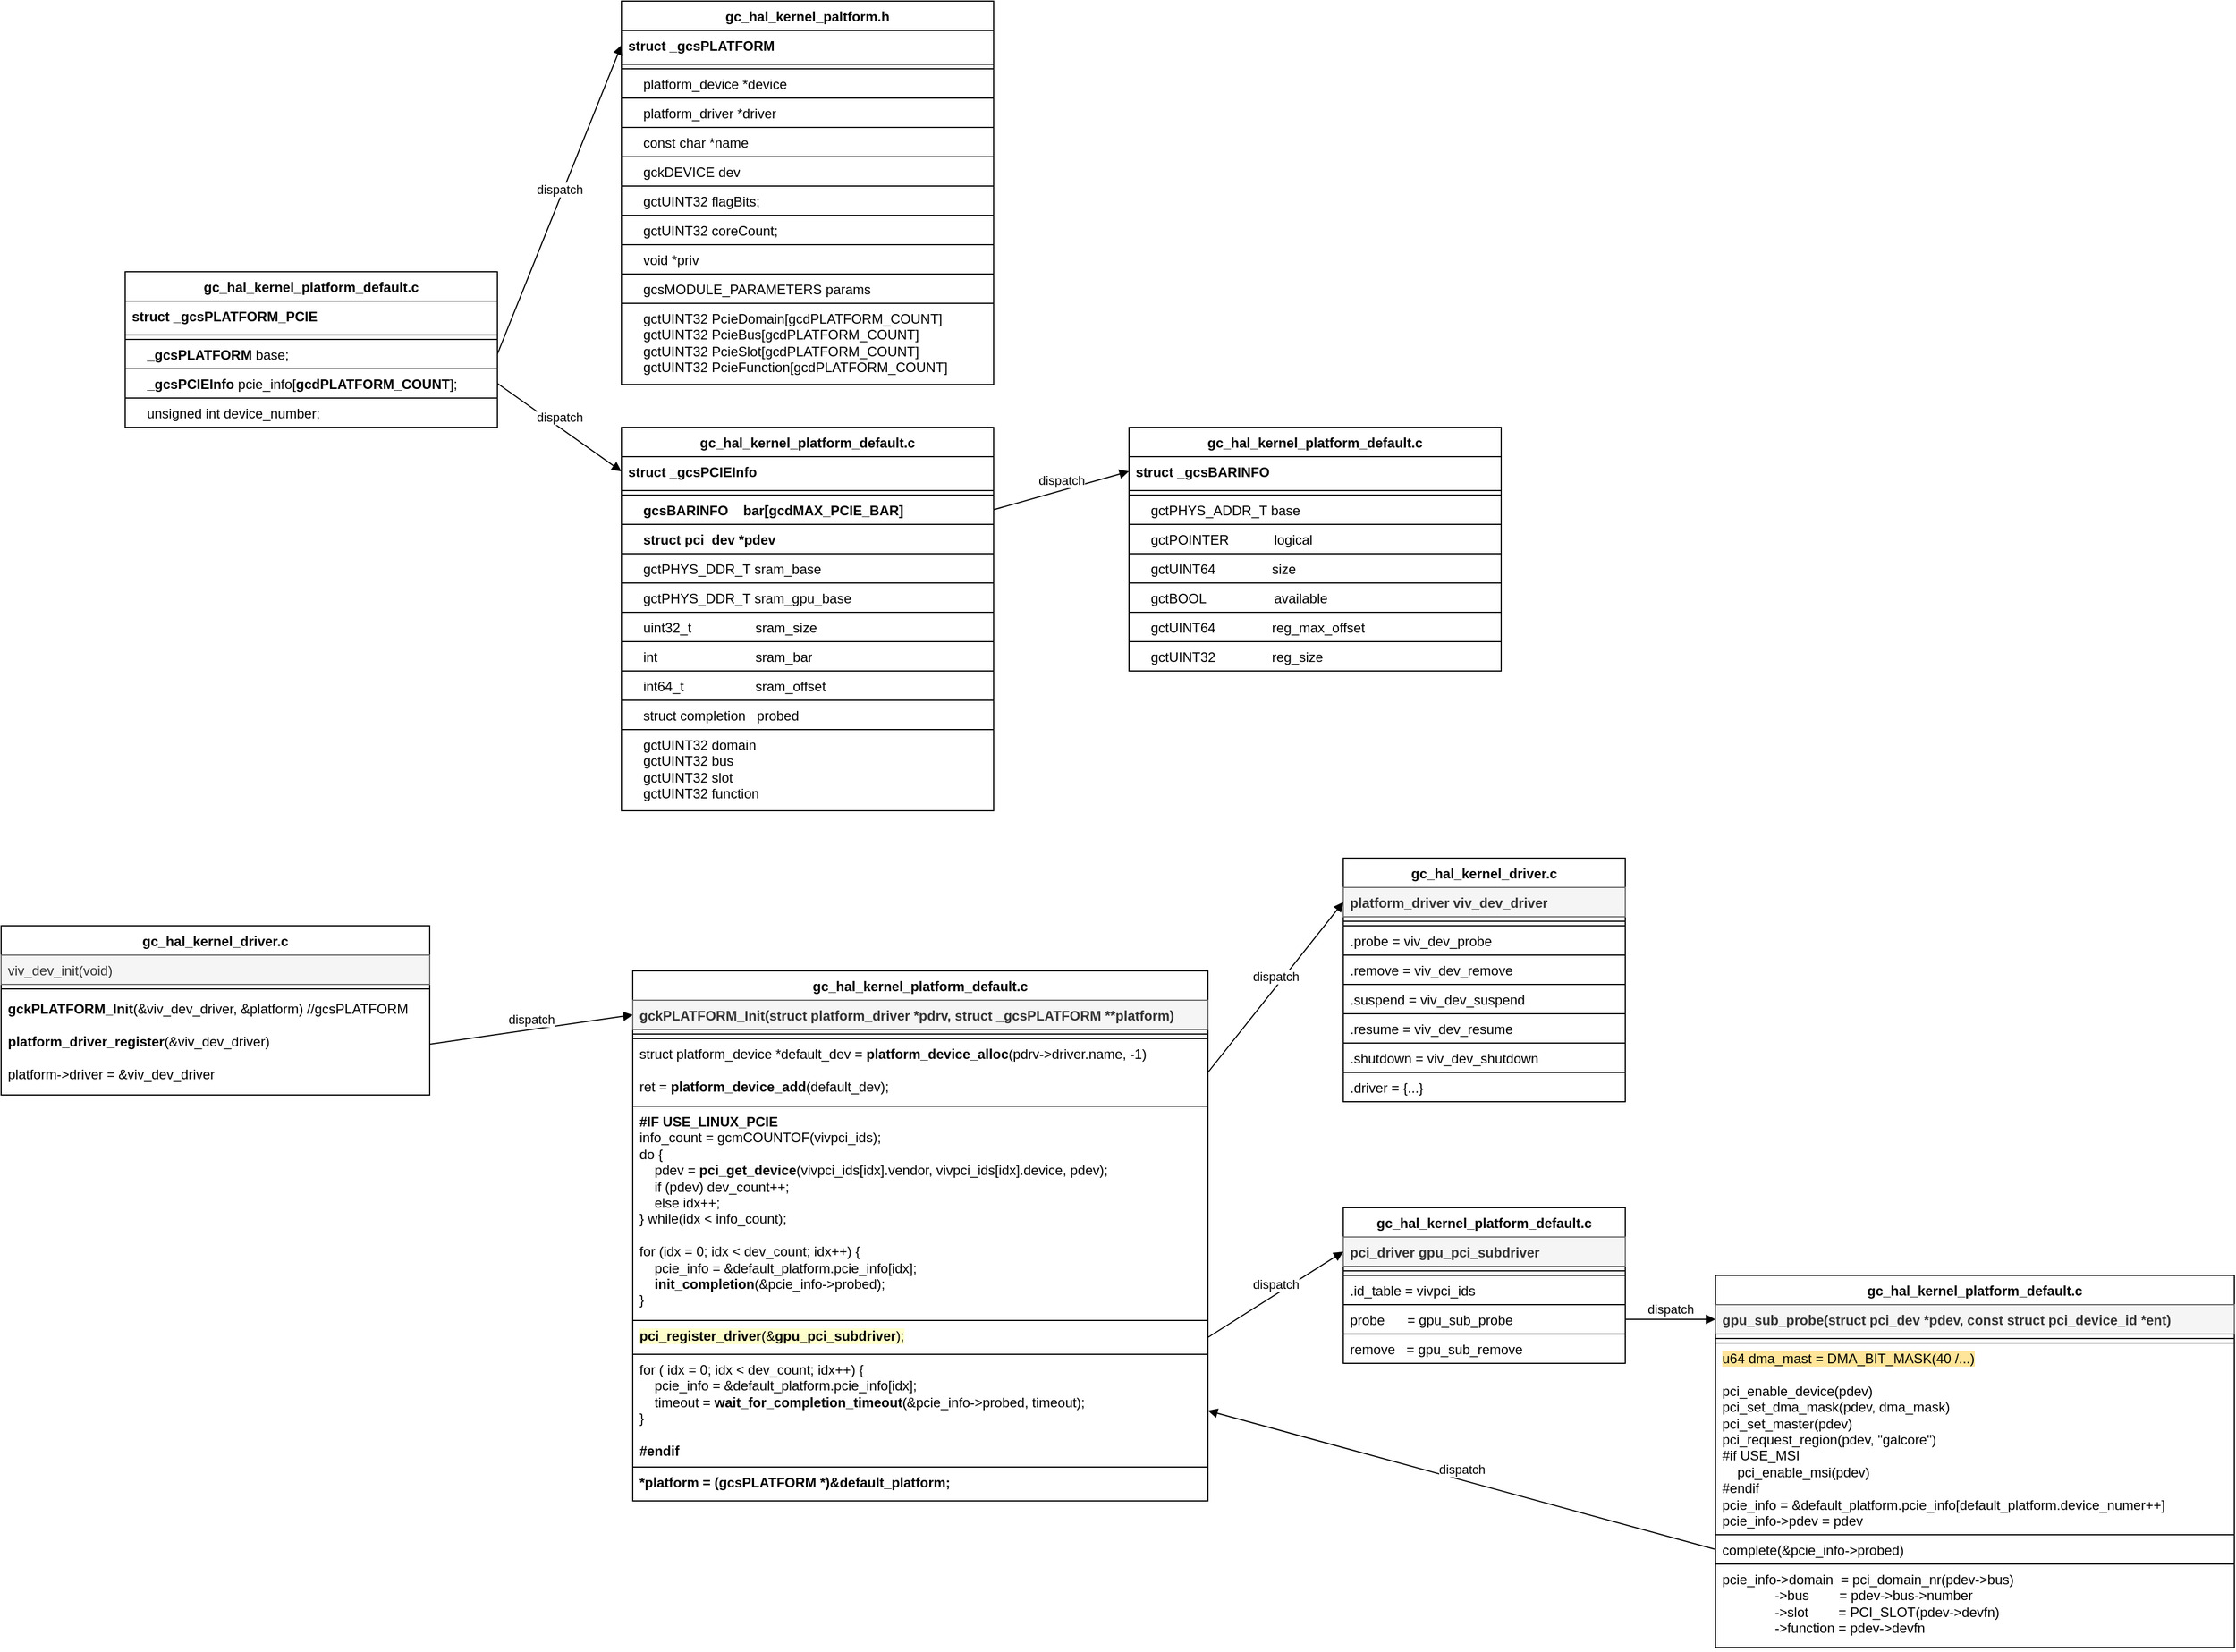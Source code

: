 <mxfile version="26.0.14">
  <diagram name="Page-1" id="wO5cqh8CYZ76xLUZRR5B">
    <mxGraphModel dx="1515" dy="1995" grid="1" gridSize="10" guides="1" tooltips="1" connect="1" arrows="1" fold="1" page="1" pageScale="1" pageWidth="850" pageHeight="1100" math="0" shadow="0">
      <root>
        <mxCell id="0" />
        <mxCell id="1" parent="0" />
        <mxCell id="h7-dKMPolAdH-bQS6LUS-2" value="gc_hal_kernel_driver.c" style="swimlane;fontStyle=1;align=center;verticalAlign=top;childLayout=stackLayout;horizontal=1;startSize=26;horizontalStack=0;resizeParent=1;resizeParentMax=0;resizeLast=0;collapsible=1;marginBottom=0;whiteSpace=wrap;html=1;" vertex="1" parent="1">
          <mxGeometry x="40" y="40" width="380" height="150" as="geometry" />
        </mxCell>
        <mxCell id="h7-dKMPolAdH-bQS6LUS-3" value="viv_dev_init(void)" style="text;strokeColor=#666666;fillColor=#f5f5f5;align=left;verticalAlign=top;spacingLeft=4;spacingRight=4;overflow=hidden;rotatable=0;points=[[0,0.5],[1,0.5]];portConstraint=eastwest;whiteSpace=wrap;html=1;fontColor=#333333;" vertex="1" parent="h7-dKMPolAdH-bQS6LUS-2">
          <mxGeometry y="26" width="380" height="26" as="geometry" />
        </mxCell>
        <mxCell id="h7-dKMPolAdH-bQS6LUS-4" value="" style="line;strokeWidth=1;fillColor=none;align=left;verticalAlign=middle;spacingTop=-1;spacingLeft=3;spacingRight=3;rotatable=0;labelPosition=right;points=[];portConstraint=eastwest;strokeColor=inherit;" vertex="1" parent="h7-dKMPolAdH-bQS6LUS-2">
          <mxGeometry y="52" width="380" height="8" as="geometry" />
        </mxCell>
        <mxCell id="h7-dKMPolAdH-bQS6LUS-5" value="&lt;b&gt;gckPLATFORM_Init&lt;/b&gt;(&amp;amp;viv_dev_driver, &amp;amp;platform) //gcsPLATFORM&lt;div&gt;&lt;br&gt;&lt;/div&gt;&lt;div&gt;&lt;b&gt;platform_driver_register&lt;/b&gt;(&amp;amp;viv_dev_driver)&lt;/div&gt;&lt;div&gt;&lt;br&gt;&lt;/div&gt;&lt;div&gt;platform-&amp;gt;driver = &amp;amp;viv_dev_driver&lt;/div&gt;" style="text;strokeColor=none;fillColor=none;align=left;verticalAlign=top;spacingLeft=4;spacingRight=4;overflow=hidden;rotatable=0;points=[[0,0.5],[1,0.5]];portConstraint=eastwest;whiteSpace=wrap;html=1;" vertex="1" parent="h7-dKMPolAdH-bQS6LUS-2">
          <mxGeometry y="60" width="380" height="90" as="geometry" />
        </mxCell>
        <mxCell id="h7-dKMPolAdH-bQS6LUS-6" value="gc_hal_kernel_platform_default.c" style="swimlane;fontStyle=1;align=center;verticalAlign=top;childLayout=stackLayout;horizontal=1;startSize=26;horizontalStack=0;resizeParent=1;resizeParentMax=0;resizeLast=0;collapsible=1;marginBottom=0;whiteSpace=wrap;html=1;" vertex="1" parent="1">
          <mxGeometry x="600" y="80" width="510" height="470" as="geometry" />
        </mxCell>
        <mxCell id="h7-dKMPolAdH-bQS6LUS-7" value="&lt;b&gt;gckPLATFORM_Init(struct platform_driver *pdrv, struct _gcsPLATFORM **platform)&lt;/b&gt;" style="text;strokeColor=#666666;fillColor=#f5f5f5;align=left;verticalAlign=top;spacingLeft=4;spacingRight=4;overflow=hidden;rotatable=0;points=[[0,0.5],[1,0.5]];portConstraint=eastwest;whiteSpace=wrap;html=1;fontColor=#333333;" vertex="1" parent="h7-dKMPolAdH-bQS6LUS-6">
          <mxGeometry y="26" width="510" height="26" as="geometry" />
        </mxCell>
        <mxCell id="h7-dKMPolAdH-bQS6LUS-8" value="" style="line;strokeWidth=1;fillColor=none;align=left;verticalAlign=middle;spacingTop=-1;spacingLeft=3;spacingRight=3;rotatable=0;labelPosition=right;points=[];portConstraint=eastwest;strokeColor=inherit;" vertex="1" parent="h7-dKMPolAdH-bQS6LUS-6">
          <mxGeometry y="52" width="510" height="8" as="geometry" />
        </mxCell>
        <mxCell id="h7-dKMPolAdH-bQS6LUS-9" value="struct platform_device *default_dev = &lt;b&gt;platform_device_alloc&lt;/b&gt;(pdrv-&amp;gt;driver.name, -1)&lt;div&gt;&lt;br&gt;&lt;/div&gt;&lt;div&gt;ret = &lt;b&gt;platform_device_add&lt;/b&gt;(default_dev);&lt;/div&gt;" style="text;strokeColor=default;fillColor=none;align=left;verticalAlign=top;spacingLeft=4;spacingRight=4;overflow=hidden;rotatable=0;points=[[0,0.5],[1,0.5]];portConstraint=eastwest;whiteSpace=wrap;html=1;" vertex="1" parent="h7-dKMPolAdH-bQS6LUS-6">
          <mxGeometry y="60" width="510" height="60" as="geometry" />
        </mxCell>
        <mxCell id="h7-dKMPolAdH-bQS6LUS-10" value="&lt;div&gt;&lt;b&gt;#IF USE_LINUX_PCIE&lt;/b&gt;&lt;/div&gt;&lt;div&gt;info_count = gcmCOUNTOF(vivpci_ids);&lt;/div&gt;&lt;div&gt;do {&lt;/div&gt;&lt;div&gt;&amp;nbsp; &amp;nbsp; pdev = &lt;b&gt;pci_get_device&lt;/b&gt;(vivpci_ids[idx].vendor, vivpci_ids[idx].device, pdev);&lt;/div&gt;&lt;div&gt;&amp;nbsp; &amp;nbsp; if (pdev) dev_count++;&lt;/div&gt;&lt;div&gt;&amp;nbsp; &amp;nbsp; else idx++;&lt;/div&gt;&lt;div&gt;} while(idx &amp;lt; info_count);&lt;/div&gt;&lt;div&gt;&lt;br&gt;&lt;/div&gt;&lt;div&gt;for (idx = 0; idx &amp;lt; dev_count; idx++) {&lt;/div&gt;&lt;div&gt;&amp;nbsp; &amp;nbsp; pcie_info = &amp;amp;default_platform.pcie_info[idx];&lt;/div&gt;&lt;div&gt;&amp;nbsp; &amp;nbsp; &lt;b&gt;init_completion&lt;/b&gt;(&amp;amp;pcie_info-&amp;gt;probed);&lt;/div&gt;&lt;div&gt;}&lt;/div&gt;" style="text;strokeColor=default;fillColor=none;align=left;verticalAlign=top;spacingLeft=4;spacingRight=4;overflow=hidden;rotatable=0;points=[[0,0.5],[1,0.5]];portConstraint=eastwest;whiteSpace=wrap;html=1;" vertex="1" parent="h7-dKMPolAdH-bQS6LUS-6">
          <mxGeometry y="120" width="510" height="190" as="geometry" />
        </mxCell>
        <mxCell id="h7-dKMPolAdH-bQS6LUS-66" value="&lt;span style=&quot;background-color: light-dark(rgb(255, 255, 204), rgb(255, 255, 255));&quot;&gt;&lt;b style=&quot;&quot;&gt;pci_register_driver&lt;/b&gt;&lt;span style=&quot;background-color: rgb(255, 255, 204);&quot;&gt;(&amp;amp;&lt;/span&gt;&lt;b style=&quot;&quot;&gt;gpu_pci_subdriver&lt;/b&gt;&lt;span style=&quot;background-color: rgb(255, 255, 204);&quot;&gt;);&lt;/span&gt;&lt;/span&gt;" style="text;strokeColor=default;fillColor=none;align=left;verticalAlign=top;spacingLeft=4;spacingRight=4;overflow=hidden;rotatable=0;points=[[0,0.5],[1,0.5]];portConstraint=eastwest;whiteSpace=wrap;html=1;" vertex="1" parent="h7-dKMPolAdH-bQS6LUS-6">
          <mxGeometry y="310" width="510" height="30" as="geometry" />
        </mxCell>
        <mxCell id="h7-dKMPolAdH-bQS6LUS-65" value="&lt;div&gt;&lt;font style=&quot;background-color: light-dark(#ffffff, var(--ge-dark-color, #121212));&quot;&gt;for ( idx = 0; idx &amp;lt; dev_count; idx++) {&lt;/font&gt;&lt;/div&gt;&lt;div&gt;&lt;font style=&quot;background-color: light-dark(#ffffff, var(--ge-dark-color, #121212));&quot;&gt;&amp;nbsp; &amp;nbsp; pcie_info = &amp;amp;default_platform.pcie_info[idx];&lt;/font&gt;&lt;/div&gt;&lt;div&gt;&lt;font style=&quot;background-color: light-dark(#ffffff, var(--ge-dark-color, #121212));&quot;&gt;&amp;nbsp; &amp;nbsp; timeout =&amp;nbsp;&lt;b&gt;wait_for_completion_timeout&lt;/b&gt;(&amp;amp;pcie_info-&amp;gt;probed, timeout);&lt;/font&gt;&lt;/div&gt;&lt;div&gt;&lt;font style=&quot;background-color: light-dark(#ffffff, var(--ge-dark-color, #121212));&quot;&gt;}&lt;/font&gt;&lt;/div&gt;&lt;div&gt;&lt;br&gt;&lt;/div&gt;&lt;div&gt;&lt;b&gt;#endif&lt;/b&gt;&lt;/div&gt;" style="text;strokeColor=default;fillColor=none;align=left;verticalAlign=top;spacingLeft=4;spacingRight=4;overflow=hidden;rotatable=0;points=[[0,0.5],[1,0.5]];portConstraint=eastwest;whiteSpace=wrap;html=1;" vertex="1" parent="h7-dKMPolAdH-bQS6LUS-6">
          <mxGeometry y="340" width="510" height="100" as="geometry" />
        </mxCell>
        <mxCell id="h7-dKMPolAdH-bQS6LUS-11" value="&lt;div&gt;&lt;b&gt;*platform = (gcsPLATFORM *)&amp;amp;default_platform;&lt;/b&gt;&lt;/div&gt;" style="text;strokeColor=default;fillColor=none;align=left;verticalAlign=top;spacingLeft=4;spacingRight=4;overflow=hidden;rotatable=0;points=[[0,0.5],[1,0.5]];portConstraint=eastwest;whiteSpace=wrap;html=1;" vertex="1" parent="h7-dKMPolAdH-bQS6LUS-6">
          <mxGeometry y="440" width="510" height="30" as="geometry" />
        </mxCell>
        <mxCell id="h7-dKMPolAdH-bQS6LUS-12" value="dispatch" style="html=1;verticalAlign=bottom;endArrow=block;curved=0;rounded=0;entryX=0;entryY=0.5;entryDx=0;entryDy=0;exitX=1;exitY=0.5;exitDx=0;exitDy=0;" edge="1" parent="1" source="h7-dKMPolAdH-bQS6LUS-5" target="h7-dKMPolAdH-bQS6LUS-7">
          <mxGeometry width="80" relative="1" as="geometry">
            <mxPoint x="-90" y="-90" as="sourcePoint" />
            <mxPoint x="300" y="-200" as="targetPoint" />
          </mxGeometry>
        </mxCell>
        <mxCell id="h7-dKMPolAdH-bQS6LUS-13" value="gc_hal_kernel_platform_default.c" style="swimlane;fontStyle=1;align=center;verticalAlign=top;childLayout=stackLayout;horizontal=1;startSize=26;horizontalStack=0;resizeParent=1;resizeParentMax=0;resizeLast=0;collapsible=1;marginBottom=0;whiteSpace=wrap;html=1;" vertex="1" parent="1">
          <mxGeometry x="150" y="-540" width="330" height="138" as="geometry" />
        </mxCell>
        <mxCell id="h7-dKMPolAdH-bQS6LUS-14" value="&lt;b&gt;struct _gcsPLATFORM_PCIE&lt;/b&gt;" style="text;strokeColor=none;fillColor=none;align=left;verticalAlign=top;spacingLeft=4;spacingRight=4;overflow=hidden;rotatable=0;points=[[0,0.5],[1,0.5]];portConstraint=eastwest;whiteSpace=wrap;html=1;" vertex="1" parent="h7-dKMPolAdH-bQS6LUS-13">
          <mxGeometry y="26" width="330" height="26" as="geometry" />
        </mxCell>
        <mxCell id="h7-dKMPolAdH-bQS6LUS-15" value="" style="line;strokeWidth=1;fillColor=none;align=left;verticalAlign=middle;spacingTop=-1;spacingLeft=3;spacingRight=3;rotatable=0;labelPosition=right;points=[];portConstraint=eastwest;strokeColor=inherit;" vertex="1" parent="h7-dKMPolAdH-bQS6LUS-13">
          <mxGeometry y="52" width="330" height="8" as="geometry" />
        </mxCell>
        <mxCell id="h7-dKMPolAdH-bQS6LUS-16" value="&lt;b&gt;&amp;nbsp; &amp;nbsp; _gcsPLATFORM&lt;/b&gt; base;" style="text;strokeColor=default;fillColor=none;align=left;verticalAlign=top;spacingLeft=4;spacingRight=4;overflow=hidden;rotatable=0;points=[[0,0.5],[1,0.5]];portConstraint=eastwest;whiteSpace=wrap;html=1;" vertex="1" parent="h7-dKMPolAdH-bQS6LUS-13">
          <mxGeometry y="60" width="330" height="26" as="geometry" />
        </mxCell>
        <mxCell id="h7-dKMPolAdH-bQS6LUS-17" value="&lt;b&gt;&amp;nbsp; &amp;nbsp; _gcsPCIEInfo &lt;/b&gt;pcie_info[&lt;b&gt;gcdPLATFORM_COUNT&lt;/b&gt;];" style="text;strokeColor=default;fillColor=none;align=left;verticalAlign=top;spacingLeft=4;spacingRight=4;overflow=hidden;rotatable=0;points=[[0,0.5],[1,0.5]];portConstraint=eastwest;whiteSpace=wrap;html=1;" vertex="1" parent="h7-dKMPolAdH-bQS6LUS-13">
          <mxGeometry y="86" width="330" height="26" as="geometry" />
        </mxCell>
        <mxCell id="h7-dKMPolAdH-bQS6LUS-18" value="&amp;nbsp; &amp;nbsp; unsigned int device_number;" style="text;strokeColor=default;fillColor=none;align=left;verticalAlign=top;spacingLeft=4;spacingRight=4;overflow=hidden;rotatable=0;points=[[0,0.5],[1,0.5]];portConstraint=eastwest;whiteSpace=wrap;html=1;" vertex="1" parent="h7-dKMPolAdH-bQS6LUS-13">
          <mxGeometry y="112" width="330" height="26" as="geometry" />
        </mxCell>
        <mxCell id="h7-dKMPolAdH-bQS6LUS-19" value="gc_hal_kernel_platform_default.c" style="swimlane;fontStyle=1;align=center;verticalAlign=top;childLayout=stackLayout;horizontal=1;startSize=26;horizontalStack=0;resizeParent=1;resizeParentMax=0;resizeLast=0;collapsible=1;marginBottom=0;whiteSpace=wrap;html=1;" vertex="1" parent="1">
          <mxGeometry x="590" y="-402" width="330" height="340" as="geometry" />
        </mxCell>
        <mxCell id="h7-dKMPolAdH-bQS6LUS-20" value="&lt;b&gt;struct _gcsPCIEInfo&lt;/b&gt;" style="text;strokeColor=none;fillColor=none;align=left;verticalAlign=top;spacingLeft=4;spacingRight=4;overflow=hidden;rotatable=0;points=[[0,0.5],[1,0.5]];portConstraint=eastwest;whiteSpace=wrap;html=1;" vertex="1" parent="h7-dKMPolAdH-bQS6LUS-19">
          <mxGeometry y="26" width="330" height="26" as="geometry" />
        </mxCell>
        <mxCell id="h7-dKMPolAdH-bQS6LUS-21" value="" style="line;strokeWidth=1;fillColor=none;align=left;verticalAlign=middle;spacingTop=-1;spacingLeft=3;spacingRight=3;rotatable=0;labelPosition=right;points=[];portConstraint=eastwest;strokeColor=inherit;" vertex="1" parent="h7-dKMPolAdH-bQS6LUS-19">
          <mxGeometry y="52" width="330" height="8" as="geometry" />
        </mxCell>
        <mxCell id="h7-dKMPolAdH-bQS6LUS-22" value="&lt;b&gt;&amp;nbsp; &amp;nbsp; gcsBARINFO&amp;nbsp; &amp;nbsp; bar[gcdMAX_PCIE_BAR]&lt;/b&gt;" style="text;strokeColor=default;fillColor=none;align=left;verticalAlign=top;spacingLeft=4;spacingRight=4;overflow=hidden;rotatable=0;points=[[0,0.5],[1,0.5]];portConstraint=eastwest;whiteSpace=wrap;html=1;" vertex="1" parent="h7-dKMPolAdH-bQS6LUS-19">
          <mxGeometry y="60" width="330" height="26" as="geometry" />
        </mxCell>
        <mxCell id="h7-dKMPolAdH-bQS6LUS-23" value="&lt;b&gt;&amp;nbsp; &amp;nbsp; struct pci_dev *pdev&lt;/b&gt;" style="text;strokeColor=default;fillColor=none;align=left;verticalAlign=top;spacingLeft=4;spacingRight=4;overflow=hidden;rotatable=0;points=[[0,0.5],[1,0.5]];portConstraint=eastwest;whiteSpace=wrap;html=1;" vertex="1" parent="h7-dKMPolAdH-bQS6LUS-19">
          <mxGeometry y="86" width="330" height="26" as="geometry" />
        </mxCell>
        <mxCell id="h7-dKMPolAdH-bQS6LUS-37" value="&amp;nbsp; &amp;nbsp; gctPHYS_DDR_T sram_base" style="text;strokeColor=default;fillColor=none;align=left;verticalAlign=top;spacingLeft=4;spacingRight=4;overflow=hidden;rotatable=0;points=[[0,0.5],[1,0.5]];portConstraint=eastwest;whiteSpace=wrap;html=1;" vertex="1" parent="h7-dKMPolAdH-bQS6LUS-19">
          <mxGeometry y="112" width="330" height="26" as="geometry" />
        </mxCell>
        <mxCell id="h7-dKMPolAdH-bQS6LUS-38" value="&amp;nbsp; &amp;nbsp; gctPHYS_DDR_T sram_gpu_base" style="text;strokeColor=default;fillColor=none;align=left;verticalAlign=top;spacingLeft=4;spacingRight=4;overflow=hidden;rotatable=0;points=[[0,0.5],[1,0.5]];portConstraint=eastwest;whiteSpace=wrap;html=1;" vertex="1" parent="h7-dKMPolAdH-bQS6LUS-19">
          <mxGeometry y="138" width="330" height="26" as="geometry" />
        </mxCell>
        <mxCell id="h7-dKMPolAdH-bQS6LUS-24" value="&amp;nbsp; &amp;nbsp; uint32_t&amp;nbsp; &amp;nbsp; &amp;nbsp; &amp;nbsp; &amp;nbsp; &amp;nbsp; &amp;nbsp; &amp;nbsp; &amp;nbsp;sram_size" style="text;strokeColor=default;fillColor=none;align=left;verticalAlign=top;spacingLeft=4;spacingRight=4;overflow=hidden;rotatable=0;points=[[0,0.5],[1,0.5]];portConstraint=eastwest;whiteSpace=wrap;html=1;" vertex="1" parent="h7-dKMPolAdH-bQS6LUS-19">
          <mxGeometry y="164" width="330" height="26" as="geometry" />
        </mxCell>
        <mxCell id="h7-dKMPolAdH-bQS6LUS-39" value="&amp;nbsp; &amp;nbsp; int&amp;nbsp; &amp;nbsp; &amp;nbsp; &amp;nbsp; &amp;nbsp; &amp;nbsp; &amp;nbsp; &amp;nbsp; &amp;nbsp; &amp;nbsp; &amp;nbsp; &amp;nbsp; &amp;nbsp; sram_bar" style="text;strokeColor=default;fillColor=none;align=left;verticalAlign=top;spacingLeft=4;spacingRight=4;overflow=hidden;rotatable=0;points=[[0,0.5],[1,0.5]];portConstraint=eastwest;whiteSpace=wrap;html=1;" vertex="1" parent="h7-dKMPolAdH-bQS6LUS-19">
          <mxGeometry y="190" width="330" height="26" as="geometry" />
        </mxCell>
        <mxCell id="h7-dKMPolAdH-bQS6LUS-40" value="&amp;nbsp; &amp;nbsp; int64_t&amp;nbsp; &amp;nbsp; &amp;nbsp; &amp;nbsp; &amp;nbsp; &amp;nbsp; &amp;nbsp; &amp;nbsp; &amp;nbsp; &amp;nbsp;sram_offset" style="text;strokeColor=default;fillColor=none;align=left;verticalAlign=top;spacingLeft=4;spacingRight=4;overflow=hidden;rotatable=0;points=[[0,0.5],[1,0.5]];portConstraint=eastwest;whiteSpace=wrap;html=1;" vertex="1" parent="h7-dKMPolAdH-bQS6LUS-19">
          <mxGeometry y="216" width="330" height="26" as="geometry" />
        </mxCell>
        <mxCell id="h7-dKMPolAdH-bQS6LUS-41" value="&amp;nbsp; &amp;nbsp; struct completion&amp;nbsp; &amp;nbsp;probed" style="text;strokeColor=default;fillColor=none;align=left;verticalAlign=top;spacingLeft=4;spacingRight=4;overflow=hidden;rotatable=0;points=[[0,0.5],[1,0.5]];portConstraint=eastwest;whiteSpace=wrap;html=1;" vertex="1" parent="h7-dKMPolAdH-bQS6LUS-19">
          <mxGeometry y="242" width="330" height="26" as="geometry" />
        </mxCell>
        <mxCell id="h7-dKMPolAdH-bQS6LUS-42" value="&amp;nbsp; &amp;nbsp; gctUINT32 domain&lt;br&gt;&amp;nbsp; &amp;nbsp; gctUINT32 bus&lt;div&gt;&amp;nbsp; &amp;nbsp; gctUINT32 slot&lt;/div&gt;&lt;div&gt;&amp;nbsp; &amp;nbsp; gctUINT32 function&lt;/div&gt;" style="text;strokeColor=default;fillColor=none;align=left;verticalAlign=top;spacingLeft=4;spacingRight=4;overflow=hidden;rotatable=0;points=[[0,0.5],[1,0.5]];portConstraint=eastwest;whiteSpace=wrap;html=1;" vertex="1" parent="h7-dKMPolAdH-bQS6LUS-19">
          <mxGeometry y="268" width="330" height="72" as="geometry" />
        </mxCell>
        <mxCell id="h7-dKMPolAdH-bQS6LUS-25" value="gc_hal_kernel_paltform.h" style="swimlane;fontStyle=1;align=center;verticalAlign=top;childLayout=stackLayout;horizontal=1;startSize=26;horizontalStack=0;resizeParent=1;resizeParentMax=0;resizeLast=0;collapsible=1;marginBottom=0;whiteSpace=wrap;html=1;" vertex="1" parent="1">
          <mxGeometry x="590" y="-780" width="330" height="340" as="geometry" />
        </mxCell>
        <mxCell id="h7-dKMPolAdH-bQS6LUS-26" value="&lt;b&gt;struct _gcsPLATFORM&lt;/b&gt;" style="text;strokeColor=none;fillColor=none;align=left;verticalAlign=top;spacingLeft=4;spacingRight=4;overflow=hidden;rotatable=0;points=[[0,0.5],[1,0.5]];portConstraint=eastwest;whiteSpace=wrap;html=1;" vertex="1" parent="h7-dKMPolAdH-bQS6LUS-25">
          <mxGeometry y="26" width="330" height="26" as="geometry" />
        </mxCell>
        <mxCell id="h7-dKMPolAdH-bQS6LUS-27" value="" style="line;strokeWidth=1;fillColor=none;align=left;verticalAlign=middle;spacingTop=-1;spacingLeft=3;spacingRight=3;rotatable=0;labelPosition=right;points=[];portConstraint=eastwest;strokeColor=inherit;" vertex="1" parent="h7-dKMPolAdH-bQS6LUS-25">
          <mxGeometry y="52" width="330" height="8" as="geometry" />
        </mxCell>
        <mxCell id="h7-dKMPolAdH-bQS6LUS-28" value="&amp;nbsp; &amp;nbsp; platform_device *device" style="text;strokeColor=default;fillColor=none;align=left;verticalAlign=top;spacingLeft=4;spacingRight=4;overflow=hidden;rotatable=0;points=[[0,0.5],[1,0.5]];portConstraint=eastwest;whiteSpace=wrap;html=1;" vertex="1" parent="h7-dKMPolAdH-bQS6LUS-25">
          <mxGeometry y="60" width="330" height="26" as="geometry" />
        </mxCell>
        <mxCell id="h7-dKMPolAdH-bQS6LUS-31" value="&amp;nbsp; &amp;nbsp; platform_driver *driver" style="text;strokeColor=default;fillColor=none;align=left;verticalAlign=top;spacingLeft=4;spacingRight=4;overflow=hidden;rotatable=0;points=[[0,0.5],[1,0.5]];portConstraint=eastwest;whiteSpace=wrap;html=1;" vertex="1" parent="h7-dKMPolAdH-bQS6LUS-25">
          <mxGeometry y="86" width="330" height="26" as="geometry" />
        </mxCell>
        <mxCell id="h7-dKMPolAdH-bQS6LUS-33" value="&amp;nbsp; &amp;nbsp; const char *name" style="text;strokeColor=default;fillColor=none;align=left;verticalAlign=top;spacingLeft=4;spacingRight=4;overflow=hidden;rotatable=0;points=[[0,0.5],[1,0.5]];portConstraint=eastwest;whiteSpace=wrap;html=1;" vertex="1" parent="h7-dKMPolAdH-bQS6LUS-25">
          <mxGeometry y="112" width="330" height="26" as="geometry" />
        </mxCell>
        <mxCell id="h7-dKMPolAdH-bQS6LUS-32" value="&amp;nbsp; &amp;nbsp; gckDEVICE dev" style="text;strokeColor=default;fillColor=none;align=left;verticalAlign=top;spacingLeft=4;spacingRight=4;overflow=hidden;rotatable=0;points=[[0,0.5],[1,0.5]];portConstraint=eastwest;whiteSpace=wrap;html=1;" vertex="1" parent="h7-dKMPolAdH-bQS6LUS-25">
          <mxGeometry y="138" width="330" height="26" as="geometry" />
        </mxCell>
        <mxCell id="h7-dKMPolAdH-bQS6LUS-29" value="&amp;nbsp; &amp;nbsp; gctUINT32 flagBits;" style="text;strokeColor=default;fillColor=none;align=left;verticalAlign=top;spacingLeft=4;spacingRight=4;overflow=hidden;rotatable=0;points=[[0,0.5],[1,0.5]];portConstraint=eastwest;whiteSpace=wrap;html=1;" vertex="1" parent="h7-dKMPolAdH-bQS6LUS-25">
          <mxGeometry y="164" width="330" height="26" as="geometry" />
        </mxCell>
        <mxCell id="h7-dKMPolAdH-bQS6LUS-30" value="&amp;nbsp; &amp;nbsp; gctUINT32 coreCount;" style="text;strokeColor=default;fillColor=none;align=left;verticalAlign=top;spacingLeft=4;spacingRight=4;overflow=hidden;rotatable=0;points=[[0,0.5],[1,0.5]];portConstraint=eastwest;whiteSpace=wrap;html=1;" vertex="1" parent="h7-dKMPolAdH-bQS6LUS-25">
          <mxGeometry y="190" width="330" height="26" as="geometry" />
        </mxCell>
        <mxCell id="h7-dKMPolAdH-bQS6LUS-34" value="&amp;nbsp; &amp;nbsp; void *priv" style="text;strokeColor=default;fillColor=none;align=left;verticalAlign=top;spacingLeft=4;spacingRight=4;overflow=hidden;rotatable=0;points=[[0,0.5],[1,0.5]];portConstraint=eastwest;whiteSpace=wrap;html=1;" vertex="1" parent="h7-dKMPolAdH-bQS6LUS-25">
          <mxGeometry y="216" width="330" height="26" as="geometry" />
        </mxCell>
        <mxCell id="h7-dKMPolAdH-bQS6LUS-35" value="&amp;nbsp; &amp;nbsp; gcsMODULE_PARAMETERS params" style="text;strokeColor=default;fillColor=none;align=left;verticalAlign=top;spacingLeft=4;spacingRight=4;overflow=hidden;rotatable=0;points=[[0,0.5],[1,0.5]];portConstraint=eastwest;whiteSpace=wrap;html=1;" vertex="1" parent="h7-dKMPolAdH-bQS6LUS-25">
          <mxGeometry y="242" width="330" height="26" as="geometry" />
        </mxCell>
        <mxCell id="h7-dKMPolAdH-bQS6LUS-36" value="&amp;nbsp; &amp;nbsp; gctUINT32 PcieDomain[gcdPLATFORM_COUNT]&lt;div&gt;&amp;nbsp; &amp;nbsp; gctUINT32 PcieBus[gcdPLATFORM_COUNT]&lt;/div&gt;&lt;div&gt;&amp;nbsp; &amp;nbsp; gctUINT32 PcieSlot[gcdPLATFORM_COUNT]&lt;/div&gt;&lt;div&gt;&amp;nbsp; &amp;nbsp; gctUINT32 PcieFunction[gcdPLATFORM_COUNT]&lt;/div&gt;" style="text;strokeColor=default;fillColor=none;align=left;verticalAlign=top;spacingLeft=4;spacingRight=4;overflow=hidden;rotatable=0;points=[[0,0.5],[1,0.5]];portConstraint=eastwest;whiteSpace=wrap;html=1;" vertex="1" parent="h7-dKMPolAdH-bQS6LUS-25">
          <mxGeometry y="268" width="330" height="72" as="geometry" />
        </mxCell>
        <mxCell id="h7-dKMPolAdH-bQS6LUS-43" value="dispatch" style="html=1;verticalAlign=bottom;endArrow=block;curved=0;rounded=0;exitX=1;exitY=0.5;exitDx=0;exitDy=0;entryX=0;entryY=0.5;entryDx=0;entryDy=0;" edge="1" parent="1" source="h7-dKMPolAdH-bQS6LUS-16" target="h7-dKMPolAdH-bQS6LUS-26">
          <mxGeometry width="80" relative="1" as="geometry">
            <mxPoint x="280" y="-114" as="sourcePoint" />
            <mxPoint x="440" y="-180" as="targetPoint" />
          </mxGeometry>
        </mxCell>
        <mxCell id="h7-dKMPolAdH-bQS6LUS-44" value="dispatch" style="html=1;verticalAlign=bottom;endArrow=block;curved=0;rounded=0;exitX=1;exitY=0.5;exitDx=0;exitDy=0;entryX=0;entryY=0.5;entryDx=0;entryDy=0;" edge="1" parent="1" source="h7-dKMPolAdH-bQS6LUS-17" target="h7-dKMPolAdH-bQS6LUS-20">
          <mxGeometry width="80" relative="1" as="geometry">
            <mxPoint x="530" y="-347" as="sourcePoint" />
            <mxPoint x="670" y="-301" as="targetPoint" />
          </mxGeometry>
        </mxCell>
        <mxCell id="h7-dKMPolAdH-bQS6LUS-45" value="gc_hal_kernel_platform_default.c" style="swimlane;fontStyle=1;align=center;verticalAlign=top;childLayout=stackLayout;horizontal=1;startSize=26;horizontalStack=0;resizeParent=1;resizeParentMax=0;resizeLast=0;collapsible=1;marginBottom=0;whiteSpace=wrap;html=1;" vertex="1" parent="1">
          <mxGeometry x="1040" y="-402" width="330" height="216" as="geometry" />
        </mxCell>
        <mxCell id="h7-dKMPolAdH-bQS6LUS-46" value="&lt;b&gt;struct _gcsBARINFO&lt;/b&gt;" style="text;strokeColor=none;fillColor=none;align=left;verticalAlign=top;spacingLeft=4;spacingRight=4;overflow=hidden;rotatable=0;points=[[0,0.5],[1,0.5]];portConstraint=eastwest;whiteSpace=wrap;html=1;" vertex="1" parent="h7-dKMPolAdH-bQS6LUS-45">
          <mxGeometry y="26" width="330" height="26" as="geometry" />
        </mxCell>
        <mxCell id="h7-dKMPolAdH-bQS6LUS-47" value="" style="line;strokeWidth=1;fillColor=none;align=left;verticalAlign=middle;spacingTop=-1;spacingLeft=3;spacingRight=3;rotatable=0;labelPosition=right;points=[];portConstraint=eastwest;strokeColor=inherit;" vertex="1" parent="h7-dKMPolAdH-bQS6LUS-45">
          <mxGeometry y="52" width="330" height="8" as="geometry" />
        </mxCell>
        <mxCell id="h7-dKMPolAdH-bQS6LUS-48" value="&amp;nbsp; &amp;nbsp; gctPHYS_ADDR_T base" style="text;strokeColor=default;fillColor=none;align=left;verticalAlign=top;spacingLeft=4;spacingRight=4;overflow=hidden;rotatable=0;points=[[0,0.5],[1,0.5]];portConstraint=eastwest;whiteSpace=wrap;html=1;" vertex="1" parent="h7-dKMPolAdH-bQS6LUS-45">
          <mxGeometry y="60" width="330" height="26" as="geometry" />
        </mxCell>
        <mxCell id="h7-dKMPolAdH-bQS6LUS-49" value="&amp;nbsp; &amp;nbsp; gctPOINTER&amp;nbsp; &amp;nbsp; &amp;nbsp; &amp;nbsp; &amp;nbsp; &amp;nbsp; logical" style="text;strokeColor=default;fillColor=none;align=left;verticalAlign=top;spacingLeft=4;spacingRight=4;overflow=hidden;rotatable=0;points=[[0,0.5],[1,0.5]];portConstraint=eastwest;whiteSpace=wrap;html=1;" vertex="1" parent="h7-dKMPolAdH-bQS6LUS-45">
          <mxGeometry y="86" width="330" height="26" as="geometry" />
        </mxCell>
        <mxCell id="h7-dKMPolAdH-bQS6LUS-50" value="&amp;nbsp; &amp;nbsp; gctUINT64&amp;nbsp; &amp;nbsp; &amp;nbsp; &amp;nbsp; &amp;nbsp; &amp;nbsp; &amp;nbsp; &amp;nbsp;size" style="text;strokeColor=default;fillColor=none;align=left;verticalAlign=top;spacingLeft=4;spacingRight=4;overflow=hidden;rotatable=0;points=[[0,0.5],[1,0.5]];portConstraint=eastwest;whiteSpace=wrap;html=1;" vertex="1" parent="h7-dKMPolAdH-bQS6LUS-45">
          <mxGeometry y="112" width="330" height="26" as="geometry" />
        </mxCell>
        <mxCell id="h7-dKMPolAdH-bQS6LUS-51" value="&amp;nbsp; &amp;nbsp; gctBOOL&amp;nbsp; &amp;nbsp; &amp;nbsp; &amp;nbsp; &amp;nbsp; &amp;nbsp; &amp;nbsp; &amp;nbsp; &amp;nbsp; available" style="text;strokeColor=default;fillColor=none;align=left;verticalAlign=top;spacingLeft=4;spacingRight=4;overflow=hidden;rotatable=0;points=[[0,0.5],[1,0.5]];portConstraint=eastwest;whiteSpace=wrap;html=1;" vertex="1" parent="h7-dKMPolAdH-bQS6LUS-45">
          <mxGeometry y="138" width="330" height="26" as="geometry" />
        </mxCell>
        <mxCell id="h7-dKMPolAdH-bQS6LUS-52" value="&amp;nbsp; &amp;nbsp; gctUINT64&amp;nbsp; &amp;nbsp; &amp;nbsp; &amp;nbsp; &amp;nbsp; &amp;nbsp; &amp;nbsp; &amp;nbsp;reg_max_offset" style="text;strokeColor=default;fillColor=none;align=left;verticalAlign=top;spacingLeft=4;spacingRight=4;overflow=hidden;rotatable=0;points=[[0,0.5],[1,0.5]];portConstraint=eastwest;whiteSpace=wrap;html=1;" vertex="1" parent="h7-dKMPolAdH-bQS6LUS-45">
          <mxGeometry y="164" width="330" height="26" as="geometry" />
        </mxCell>
        <mxCell id="h7-dKMPolAdH-bQS6LUS-53" value="&amp;nbsp; &amp;nbsp; gctUINT32&amp;nbsp; &amp;nbsp; &amp;nbsp; &amp;nbsp; &amp;nbsp; &amp;nbsp; &amp;nbsp; &amp;nbsp;reg_size" style="text;strokeColor=default;fillColor=none;align=left;verticalAlign=top;spacingLeft=4;spacingRight=4;overflow=hidden;rotatable=0;points=[[0,0.5],[1,0.5]];portConstraint=eastwest;whiteSpace=wrap;html=1;" vertex="1" parent="h7-dKMPolAdH-bQS6LUS-45">
          <mxGeometry y="190" width="330" height="26" as="geometry" />
        </mxCell>
        <mxCell id="h7-dKMPolAdH-bQS6LUS-57" value="dispatch" style="html=1;verticalAlign=bottom;endArrow=block;curved=0;rounded=0;exitX=1;exitY=0.5;exitDx=0;exitDy=0;entryX=0;entryY=0.5;entryDx=0;entryDy=0;" edge="1" parent="1" source="h7-dKMPolAdH-bQS6LUS-22" target="h7-dKMPolAdH-bQS6LUS-46">
          <mxGeometry width="80" relative="1" as="geometry">
            <mxPoint x="1000" y="-520" as="sourcePoint" />
            <mxPoint x="1110" y="-442" as="targetPoint" />
          </mxGeometry>
        </mxCell>
        <mxCell id="h7-dKMPolAdH-bQS6LUS-58" value="gc_hal_kernel_platform_default.c" style="swimlane;fontStyle=1;align=center;verticalAlign=top;childLayout=stackLayout;horizontal=1;startSize=26;horizontalStack=0;resizeParent=1;resizeParentMax=0;resizeLast=0;collapsible=1;marginBottom=0;whiteSpace=wrap;html=1;" vertex="1" parent="1">
          <mxGeometry x="1230" y="290" width="250" height="138" as="geometry" />
        </mxCell>
        <mxCell id="h7-dKMPolAdH-bQS6LUS-59" value="pci_driver gpu_pci_subdriver&amp;nbsp;" style="text;strokeColor=#666666;fillColor=#f5f5f5;align=left;verticalAlign=top;spacingLeft=4;spacingRight=4;overflow=hidden;rotatable=0;points=[[0,0.5],[1,0.5]];portConstraint=eastwest;whiteSpace=wrap;html=1;fontStyle=1;fontColor=#333333;" vertex="1" parent="h7-dKMPolAdH-bQS6LUS-58">
          <mxGeometry y="26" width="250" height="26" as="geometry" />
        </mxCell>
        <mxCell id="h7-dKMPolAdH-bQS6LUS-60" value="" style="line;strokeWidth=1;fillColor=none;align=left;verticalAlign=middle;spacingTop=-1;spacingLeft=3;spacingRight=3;rotatable=0;labelPosition=right;points=[];portConstraint=eastwest;strokeColor=inherit;" vertex="1" parent="h7-dKMPolAdH-bQS6LUS-58">
          <mxGeometry y="52" width="250" height="8" as="geometry" />
        </mxCell>
        <mxCell id="h7-dKMPolAdH-bQS6LUS-62" value=".id_table = vivpci_ids" style="text;strokeColor=default;fillColor=none;align=left;verticalAlign=top;spacingLeft=4;spacingRight=4;overflow=hidden;rotatable=0;points=[[0,0.5],[1,0.5]];portConstraint=eastwest;whiteSpace=wrap;html=1;" vertex="1" parent="h7-dKMPolAdH-bQS6LUS-58">
          <mxGeometry y="60" width="250" height="26" as="geometry" />
        </mxCell>
        <mxCell id="h7-dKMPolAdH-bQS6LUS-61" value="probe&amp;nbsp; &amp;nbsp; &amp;nbsp; = gpu_sub_probe" style="text;strokeColor=default;fillColor=none;align=left;verticalAlign=top;spacingLeft=4;spacingRight=4;overflow=hidden;rotatable=0;points=[[0,0.5],[1,0.5]];portConstraint=eastwest;whiteSpace=wrap;html=1;" vertex="1" parent="h7-dKMPolAdH-bQS6LUS-58">
          <mxGeometry y="86" width="250" height="26" as="geometry" />
        </mxCell>
        <mxCell id="h7-dKMPolAdH-bQS6LUS-63" value="remove&amp;nbsp; &amp;nbsp;= gpu_sub_remove" style="text;strokeColor=default;fillColor=none;align=left;verticalAlign=top;spacingLeft=4;spacingRight=4;overflow=hidden;rotatable=0;points=[[0,0.5],[1,0.5]];portConstraint=eastwest;whiteSpace=wrap;html=1;" vertex="1" parent="h7-dKMPolAdH-bQS6LUS-58">
          <mxGeometry y="112" width="250" height="26" as="geometry" />
        </mxCell>
        <mxCell id="h7-dKMPolAdH-bQS6LUS-64" value="dispatch" style="html=1;verticalAlign=bottom;endArrow=block;curved=0;rounded=0;entryX=0;entryY=0.5;entryDx=0;entryDy=0;exitX=1;exitY=0.5;exitDx=0;exitDy=0;" edge="1" parent="1" source="h7-dKMPolAdH-bQS6LUS-66" target="h7-dKMPolAdH-bQS6LUS-59">
          <mxGeometry width="80" relative="1" as="geometry">
            <mxPoint x="1240" y="330" as="sourcePoint" />
            <mxPoint x="1050" y="-353" as="targetPoint" />
          </mxGeometry>
        </mxCell>
        <mxCell id="h7-dKMPolAdH-bQS6LUS-67" value="gc_hal_kernel_platform_default.c" style="swimlane;fontStyle=1;align=center;verticalAlign=top;childLayout=stackLayout;horizontal=1;startSize=26;horizontalStack=0;resizeParent=1;resizeParentMax=0;resizeLast=0;collapsible=1;marginBottom=0;whiteSpace=wrap;html=1;" vertex="1" parent="1">
          <mxGeometry x="1560" y="350" width="460" height="330" as="geometry" />
        </mxCell>
        <mxCell id="h7-dKMPolAdH-bQS6LUS-68" value="gpu_sub_probe(struct pci_dev *pdev, const struct pci_device_id *ent)" style="text;strokeColor=#666666;fillColor=#f5f5f5;align=left;verticalAlign=top;spacingLeft=4;spacingRight=4;overflow=hidden;rotatable=0;points=[[0,0.5],[1,0.5]];portConstraint=eastwest;whiteSpace=wrap;html=1;fontStyle=1;fontColor=#333333;" vertex="1" parent="h7-dKMPolAdH-bQS6LUS-67">
          <mxGeometry y="26" width="460" height="26" as="geometry" />
        </mxCell>
        <mxCell id="h7-dKMPolAdH-bQS6LUS-69" value="" style="line;strokeWidth=1;fillColor=none;align=left;verticalAlign=middle;spacingTop=-1;spacingLeft=3;spacingRight=3;rotatable=0;labelPosition=right;points=[];portConstraint=eastwest;strokeColor=inherit;" vertex="1" parent="h7-dKMPolAdH-bQS6LUS-67">
          <mxGeometry y="52" width="460" height="8" as="geometry" />
        </mxCell>
        <mxCell id="h7-dKMPolAdH-bQS6LUS-70" value="&lt;span style=&quot;background-color: rgb(255, 229, 153);&quot;&gt;u64 dma_mast = DMA_BIT_MASK(40 /...)&lt;/span&gt;&lt;div&gt;&lt;br&gt;&lt;/div&gt;&lt;div&gt;pci_enable_device(pdev)&lt;/div&gt;&lt;div&gt;pci_set_dma_mask(pdev, dma_mask)&lt;/div&gt;&lt;div&gt;pci_set_master(pdev)&lt;/div&gt;&lt;div&gt;pci_request_region(pdev, &quot;galcore&quot;)&lt;/div&gt;&lt;div&gt;#if USE_MSI&lt;/div&gt;&lt;div&gt;&amp;nbsp; &amp;nbsp; pci_enable_msi(pdev)&lt;/div&gt;&lt;div&gt;#endif&lt;/div&gt;&lt;div&gt;pcie_info = &amp;amp;default_platform.pcie_info[default_platform.device_numer++]&lt;/div&gt;&lt;div&gt;pcie_info-&amp;gt;pdev = pdev&lt;/div&gt;&lt;div&gt;&lt;br&gt;&lt;/div&gt;" style="text;strokeColor=default;fillColor=none;align=left;verticalAlign=top;spacingLeft=4;spacingRight=4;overflow=hidden;rotatable=0;points=[[0,0.5],[1,0.5]];portConstraint=eastwest;whiteSpace=wrap;html=1;" vertex="1" parent="h7-dKMPolAdH-bQS6LUS-67">
          <mxGeometry y="60" width="460" height="170" as="geometry" />
        </mxCell>
        <mxCell id="h7-dKMPolAdH-bQS6LUS-75" value="complete(&amp;amp;pcie_info-&amp;gt;probed)" style="text;strokeColor=default;fillColor=none;align=left;verticalAlign=top;spacingLeft=4;spacingRight=4;overflow=hidden;rotatable=0;points=[[0,0.5],[1,0.5]];portConstraint=eastwest;whiteSpace=wrap;html=1;" vertex="1" parent="h7-dKMPolAdH-bQS6LUS-67">
          <mxGeometry y="230" width="460" height="26" as="geometry" />
        </mxCell>
        <mxCell id="h7-dKMPolAdH-bQS6LUS-72" value="pcie_info-&amp;gt;domain&amp;nbsp; = pci_domain_nr(pdev-&amp;gt;bus)&lt;div&gt;&amp;nbsp; &amp;nbsp; &amp;nbsp; &amp;nbsp; &amp;nbsp; &amp;nbsp; &amp;nbsp; -&amp;gt;bus&amp;nbsp; &amp;nbsp; &amp;nbsp; &amp;nbsp; = pdev-&amp;gt;bus-&amp;gt;number&lt;/div&gt;&lt;div&gt;&amp;nbsp; &amp;nbsp; &amp;nbsp; &amp;nbsp; &amp;nbsp; &amp;nbsp; &amp;nbsp; -&amp;gt;slot&amp;nbsp; &amp;nbsp; &amp;nbsp; &amp;nbsp; = PCI_SLOT(pdev-&amp;gt;devfn)&lt;br&gt;&amp;nbsp; &amp;nbsp; &amp;nbsp; &amp;nbsp; &amp;nbsp; &amp;nbsp; &amp;nbsp; -&amp;gt;function = pdev-&amp;gt;devfn&lt;/div&gt;" style="text;strokeColor=default;fillColor=none;align=left;verticalAlign=top;spacingLeft=4;spacingRight=4;overflow=hidden;rotatable=0;points=[[0,0.5],[1,0.5]];portConstraint=eastwest;whiteSpace=wrap;html=1;" vertex="1" parent="h7-dKMPolAdH-bQS6LUS-67">
          <mxGeometry y="256" width="460" height="74" as="geometry" />
        </mxCell>
        <mxCell id="h7-dKMPolAdH-bQS6LUS-73" value="dispatch" style="html=1;verticalAlign=bottom;endArrow=block;curved=0;rounded=0;entryX=0;entryY=0.5;entryDx=0;entryDy=0;exitX=1;exitY=0.5;exitDx=0;exitDy=0;" edge="1" parent="1" source="h7-dKMPolAdH-bQS6LUS-61" target="h7-dKMPolAdH-bQS6LUS-68">
          <mxGeometry width="80" relative="1" as="geometry">
            <mxPoint x="1120" y="415" as="sourcePoint" />
            <mxPoint x="1230" y="279" as="targetPoint" />
          </mxGeometry>
        </mxCell>
        <mxCell id="h7-dKMPolAdH-bQS6LUS-76" value="dispatch" style="html=1;verticalAlign=bottom;endArrow=block;curved=0;rounded=0;exitX=0;exitY=0.5;exitDx=0;exitDy=0;entryX=1;entryY=0.5;entryDx=0;entryDy=0;" edge="1" parent="1" source="h7-dKMPolAdH-bQS6LUS-75" target="h7-dKMPolAdH-bQS6LUS-65">
          <mxGeometry width="80" relative="1" as="geometry">
            <mxPoint x="1420" y="469" as="sourcePoint" />
            <mxPoint x="1410" y="580" as="targetPoint" />
          </mxGeometry>
        </mxCell>
        <mxCell id="h7-dKMPolAdH-bQS6LUS-77" value="gc_hal_kernel_driver.c" style="swimlane;fontStyle=1;align=center;verticalAlign=top;childLayout=stackLayout;horizontal=1;startSize=26;horizontalStack=0;resizeParent=1;resizeParentMax=0;resizeLast=0;collapsible=1;marginBottom=0;whiteSpace=wrap;html=1;" vertex="1" parent="1">
          <mxGeometry x="1230" y="-20" width="250" height="216" as="geometry" />
        </mxCell>
        <mxCell id="h7-dKMPolAdH-bQS6LUS-78" value="platform_driver viv_dev_driver" style="text;strokeColor=#666666;fillColor=#f5f5f5;align=left;verticalAlign=top;spacingLeft=4;spacingRight=4;overflow=hidden;rotatable=0;points=[[0,0.5],[1,0.5]];portConstraint=eastwest;whiteSpace=wrap;html=1;fontStyle=1;fontColor=#333333;" vertex="1" parent="h7-dKMPolAdH-bQS6LUS-77">
          <mxGeometry y="26" width="250" height="26" as="geometry" />
        </mxCell>
        <mxCell id="h7-dKMPolAdH-bQS6LUS-79" value="" style="line;strokeWidth=1;fillColor=none;align=left;verticalAlign=middle;spacingTop=-1;spacingLeft=3;spacingRight=3;rotatable=0;labelPosition=right;points=[];portConstraint=eastwest;strokeColor=inherit;" vertex="1" parent="h7-dKMPolAdH-bQS6LUS-77">
          <mxGeometry y="52" width="250" height="8" as="geometry" />
        </mxCell>
        <mxCell id="h7-dKMPolAdH-bQS6LUS-80" value=".probe = viv_dev_probe" style="text;strokeColor=default;fillColor=none;align=left;verticalAlign=top;spacingLeft=4;spacingRight=4;overflow=hidden;rotatable=0;points=[[0,0.5],[1,0.5]];portConstraint=eastwest;whiteSpace=wrap;html=1;" vertex="1" parent="h7-dKMPolAdH-bQS6LUS-77">
          <mxGeometry y="60" width="250" height="26" as="geometry" />
        </mxCell>
        <mxCell id="h7-dKMPolAdH-bQS6LUS-81" value=".remove = viv_dev_remove" style="text;strokeColor=default;fillColor=none;align=left;verticalAlign=top;spacingLeft=4;spacingRight=4;overflow=hidden;rotatable=0;points=[[0,0.5],[1,0.5]];portConstraint=eastwest;whiteSpace=wrap;html=1;" vertex="1" parent="h7-dKMPolAdH-bQS6LUS-77">
          <mxGeometry y="86" width="250" height="26" as="geometry" />
        </mxCell>
        <mxCell id="h7-dKMPolAdH-bQS6LUS-82" value=".suspend = viv_dev_suspend" style="text;strokeColor=default;fillColor=none;align=left;verticalAlign=top;spacingLeft=4;spacingRight=4;overflow=hidden;rotatable=0;points=[[0,0.5],[1,0.5]];portConstraint=eastwest;whiteSpace=wrap;html=1;" vertex="1" parent="h7-dKMPolAdH-bQS6LUS-77">
          <mxGeometry y="112" width="250" height="26" as="geometry" />
        </mxCell>
        <mxCell id="h7-dKMPolAdH-bQS6LUS-84" value=".resume = viv_dev_resume" style="text;strokeColor=default;fillColor=none;align=left;verticalAlign=top;spacingLeft=4;spacingRight=4;overflow=hidden;rotatable=0;points=[[0,0.5],[1,0.5]];portConstraint=eastwest;whiteSpace=wrap;html=1;" vertex="1" parent="h7-dKMPolAdH-bQS6LUS-77">
          <mxGeometry y="138" width="250" height="26" as="geometry" />
        </mxCell>
        <mxCell id="h7-dKMPolAdH-bQS6LUS-85" value=".shutdown = viv_dev_shutdown" style="text;strokeColor=default;fillColor=none;align=left;verticalAlign=top;spacingLeft=4;spacingRight=4;overflow=hidden;rotatable=0;points=[[0,0.5],[1,0.5]];portConstraint=eastwest;whiteSpace=wrap;html=1;" vertex="1" parent="h7-dKMPolAdH-bQS6LUS-77">
          <mxGeometry y="164" width="250" height="26" as="geometry" />
        </mxCell>
        <mxCell id="h7-dKMPolAdH-bQS6LUS-86" value=".driver = {...}" style="text;strokeColor=default;fillColor=none;align=left;verticalAlign=top;spacingLeft=4;spacingRight=4;overflow=hidden;rotatable=0;points=[[0,0.5],[1,0.5]];portConstraint=eastwest;whiteSpace=wrap;html=1;" vertex="1" parent="h7-dKMPolAdH-bQS6LUS-77">
          <mxGeometry y="190" width="250" height="26" as="geometry" />
        </mxCell>
        <mxCell id="h7-dKMPolAdH-bQS6LUS-83" value="dispatch" style="html=1;verticalAlign=bottom;endArrow=block;curved=0;rounded=0;entryX=0;entryY=0.5;entryDx=0;entryDy=0;exitX=1;exitY=0.5;exitDx=0;exitDy=0;" edge="1" parent="1" source="h7-dKMPolAdH-bQS6LUS-9" target="h7-dKMPolAdH-bQS6LUS-78">
          <mxGeometry width="80" relative="1" as="geometry">
            <mxPoint x="1120" y="415" as="sourcePoint" />
            <mxPoint x="1240" y="339" as="targetPoint" />
          </mxGeometry>
        </mxCell>
      </root>
    </mxGraphModel>
  </diagram>
</mxfile>

